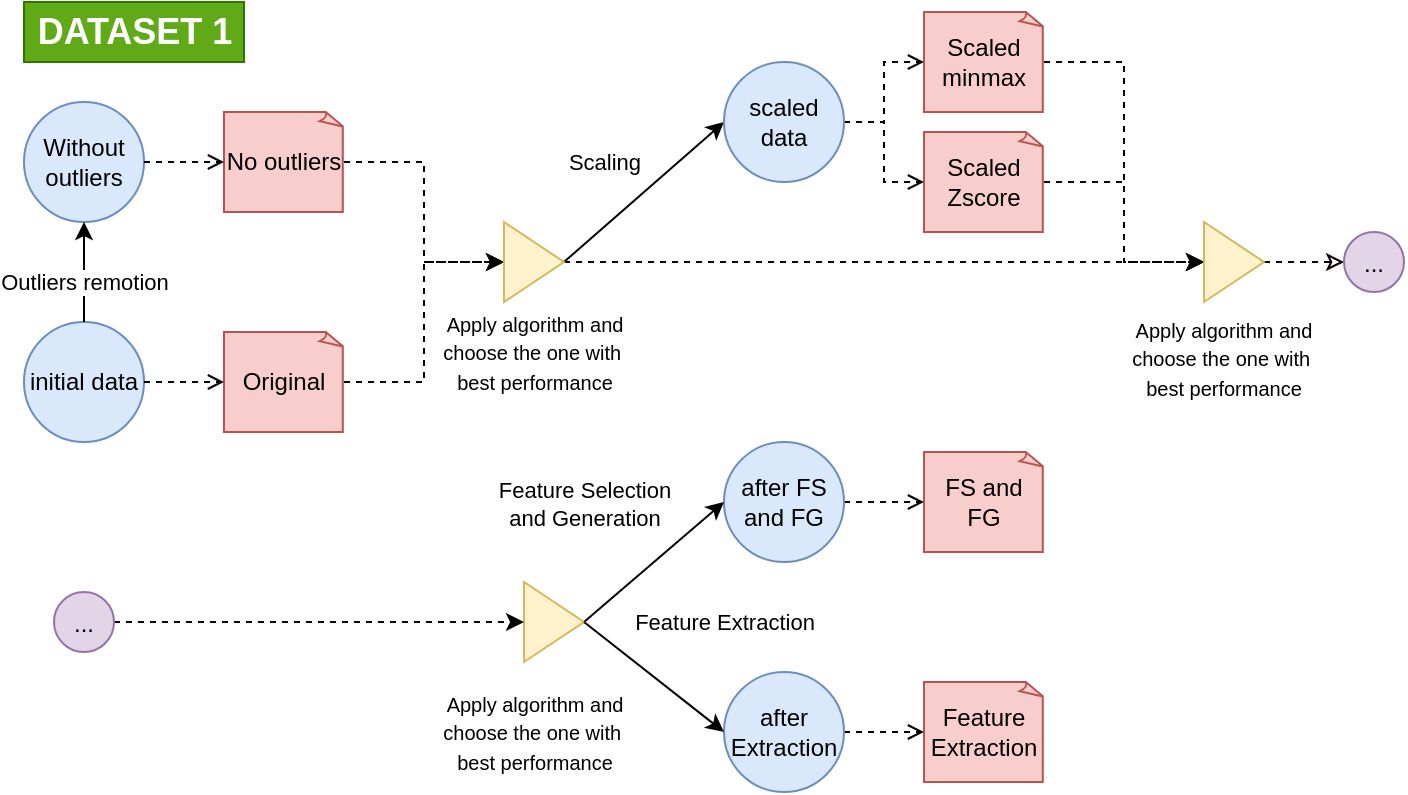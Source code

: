 <mxfile version="13.10.4" type="github">
  <diagram id="C1PJuX5tCt2vGxhJqiDe" name="Page-1">
    <mxGraphModel dx="1113" dy="759" grid="1" gridSize="10" guides="1" tooltips="1" connect="1" arrows="1" fold="1" page="1" pageScale="1" pageWidth="827" pageHeight="1169" math="0" shadow="0">
      <root>
        <mxCell id="0" />
        <mxCell id="1" parent="0" />
        <mxCell id="CkfNhNpMdFxF0ozeZBZx-1" value="initial data" style="ellipse;whiteSpace=wrap;html=1;aspect=fixed;fillColor=#dae8fc;strokeColor=#6c8ebf;" vertex="1" parent="1">
          <mxGeometry x="120" y="170" width="60" height="60" as="geometry" />
        </mxCell>
        <mxCell id="CkfNhNpMdFxF0ozeZBZx-2" value="Scaling" style="endArrow=classic;html=1;entryX=0;entryY=0.5;entryDx=0;entryDy=0;exitX=1;exitY=0.5;exitDx=0;exitDy=0;" edge="1" parent="1" source="CkfNhNpMdFxF0ozeZBZx-25" target="CkfNhNpMdFxF0ozeZBZx-5">
          <mxGeometry x="-0.097" y="24" width="50" height="50" relative="1" as="geometry">
            <mxPoint x="400" y="110" as="sourcePoint" />
            <mxPoint x="550" y="110" as="targetPoint" />
            <mxPoint as="offset" />
            <Array as="points" />
          </mxGeometry>
        </mxCell>
        <mxCell id="CkfNhNpMdFxF0ozeZBZx-3" style="edgeStyle=orthogonalEdgeStyle;rounded=0;orthogonalLoop=1;jettySize=auto;html=1;dashed=1;endArrow=open;endFill=0;" edge="1" parent="1" source="CkfNhNpMdFxF0ozeZBZx-5" target="CkfNhNpMdFxF0ozeZBZx-7">
          <mxGeometry relative="1" as="geometry" />
        </mxCell>
        <mxCell id="CkfNhNpMdFxF0ozeZBZx-4" style="edgeStyle=orthogonalEdgeStyle;rounded=0;orthogonalLoop=1;jettySize=auto;html=1;entryX=0;entryY=0.5;entryDx=0;entryDy=0;entryPerimeter=0;dashed=1;endArrow=open;endFill=0;" edge="1" parent="1" source="CkfNhNpMdFxF0ozeZBZx-5" target="CkfNhNpMdFxF0ozeZBZx-9">
          <mxGeometry relative="1" as="geometry" />
        </mxCell>
        <mxCell id="CkfNhNpMdFxF0ozeZBZx-5" value="scaled&lt;br&gt;data" style="ellipse;whiteSpace=wrap;html=1;aspect=fixed;fillColor=#dae8fc;strokeColor=#6c8ebf;" vertex="1" parent="1">
          <mxGeometry x="470" y="40" width="60" height="60" as="geometry" />
        </mxCell>
        <mxCell id="CkfNhNpMdFxF0ozeZBZx-6" style="edgeStyle=orthogonalEdgeStyle;rounded=0;orthogonalLoop=1;jettySize=auto;html=1;entryX=0;entryY=0.5;entryDx=0;entryDy=0;dashed=1;" edge="1" parent="1" source="CkfNhNpMdFxF0ozeZBZx-7" target="CkfNhNpMdFxF0ozeZBZx-28">
          <mxGeometry relative="1" as="geometry">
            <Array as="points">
              <mxPoint x="670" y="40" />
              <mxPoint x="670" y="140" />
            </Array>
          </mxGeometry>
        </mxCell>
        <mxCell id="CkfNhNpMdFxF0ozeZBZx-7" value="Scaled minmax" style="whiteSpace=wrap;html=1;shape=mxgraph.basic.document;fillColor=#f8cecc;strokeColor=#b85450;" vertex="1" parent="1">
          <mxGeometry x="570" y="15" width="60" height="50" as="geometry" />
        </mxCell>
        <mxCell id="CkfNhNpMdFxF0ozeZBZx-8" style="edgeStyle=orthogonalEdgeStyle;rounded=0;orthogonalLoop=1;jettySize=auto;html=1;entryX=0;entryY=0.5;entryDx=0;entryDy=0;dashed=1;" edge="1" parent="1" source="CkfNhNpMdFxF0ozeZBZx-9" target="CkfNhNpMdFxF0ozeZBZx-28">
          <mxGeometry relative="1" as="geometry">
            <Array as="points">
              <mxPoint x="670" y="100" />
              <mxPoint x="670" y="140" />
            </Array>
          </mxGeometry>
        </mxCell>
        <mxCell id="CkfNhNpMdFxF0ozeZBZx-9" value="Scaled Zscore" style="whiteSpace=wrap;html=1;shape=mxgraph.basic.document;fillColor=#f8cecc;strokeColor=#b85450;" vertex="1" parent="1">
          <mxGeometry x="570" y="75" width="60" height="50" as="geometry" />
        </mxCell>
        <mxCell id="CkfNhNpMdFxF0ozeZBZx-10" style="edgeStyle=orthogonalEdgeStyle;rounded=0;orthogonalLoop=1;jettySize=auto;html=1;entryX=0;entryY=0.5;entryDx=0;entryDy=0;dashed=1;" edge="1" parent="1" source="CkfNhNpMdFxF0ozeZBZx-11" target="CkfNhNpMdFxF0ozeZBZx-25">
          <mxGeometry relative="1" as="geometry">
            <mxPoint x="350" y="160" as="targetPoint" />
          </mxGeometry>
        </mxCell>
        <mxCell id="CkfNhNpMdFxF0ozeZBZx-11" value="Original" style="whiteSpace=wrap;html=1;shape=mxgraph.basic.document;fillColor=#f8cecc;strokeColor=#b85450;" vertex="1" parent="1">
          <mxGeometry x="220" y="175" width="60" height="50" as="geometry" />
        </mxCell>
        <mxCell id="CkfNhNpMdFxF0ozeZBZx-12" value="" style="endArrow=open;html=1;exitX=1;exitY=0.5;exitDx=0;exitDy=0;entryX=0;entryY=0.5;entryDx=0;entryDy=0;entryPerimeter=0;dashed=1;endFill=0;" edge="1" parent="1" source="CkfNhNpMdFxF0ozeZBZx-1" target="CkfNhNpMdFxF0ozeZBZx-11">
          <mxGeometry width="50" height="50" relative="1" as="geometry">
            <mxPoint x="307.322" y="147.678" as="sourcePoint" />
            <mxPoint x="280" y="180" as="targetPoint" />
          </mxGeometry>
        </mxCell>
        <mxCell id="CkfNhNpMdFxF0ozeZBZx-13" style="edgeStyle=orthogonalEdgeStyle;rounded=0;orthogonalLoop=1;jettySize=auto;html=1;entryX=0;entryY=0.5;entryDx=0;entryDy=0;entryPerimeter=0;dashed=1;endArrow=open;endFill=0;" edge="1" parent="1" source="CkfNhNpMdFxF0ozeZBZx-14" target="CkfNhNpMdFxF0ozeZBZx-17">
          <mxGeometry relative="1" as="geometry" />
        </mxCell>
        <mxCell id="CkfNhNpMdFxF0ozeZBZx-14" value="after FS and FG" style="ellipse;whiteSpace=wrap;html=1;aspect=fixed;fillColor=#dae8fc;strokeColor=#6c8ebf;" vertex="1" parent="1">
          <mxGeometry x="470" y="230" width="60" height="60" as="geometry" />
        </mxCell>
        <mxCell id="CkfNhNpMdFxF0ozeZBZx-15" value="" style="endArrow=classic;html=1;entryX=0;entryY=0.5;entryDx=0;entryDy=0;exitX=1;exitY=0.5;exitDx=0;exitDy=0;" edge="1" parent="1" source="CkfNhNpMdFxF0ozeZBZx-34" target="CkfNhNpMdFxF0ozeZBZx-14">
          <mxGeometry x="1" y="-332" width="50" height="50" relative="1" as="geometry">
            <mxPoint x="960" y="160" as="sourcePoint" />
            <mxPoint x="590" y="120" as="targetPoint" />
            <mxPoint x="58" y="75" as="offset" />
          </mxGeometry>
        </mxCell>
        <mxCell id="CkfNhNpMdFxF0ozeZBZx-16" value="Feature Selection&lt;br&gt;and Generation" style="edgeLabel;html=1;align=center;verticalAlign=middle;resizable=0;points=[];" vertex="1" connectable="0" parent="CkfNhNpMdFxF0ozeZBZx-15">
          <mxGeometry x="0.168" y="2" relative="1" as="geometry">
            <mxPoint x="-39.61" y="-22.96" as="offset" />
          </mxGeometry>
        </mxCell>
        <mxCell id="CkfNhNpMdFxF0ozeZBZx-17" value="FS and FG" style="whiteSpace=wrap;html=1;shape=mxgraph.basic.document;fillColor=#f8cecc;strokeColor=#b85450;" vertex="1" parent="1">
          <mxGeometry x="570" y="235" width="60" height="50" as="geometry" />
        </mxCell>
        <mxCell id="CkfNhNpMdFxF0ozeZBZx-18" value="Without outliers" style="ellipse;whiteSpace=wrap;html=1;aspect=fixed;fillColor=#dae8fc;strokeColor=#6c8ebf;" vertex="1" parent="1">
          <mxGeometry x="120" y="60" width="60" height="60" as="geometry" />
        </mxCell>
        <mxCell id="CkfNhNpMdFxF0ozeZBZx-19" value="" style="endArrow=classic;html=1;exitX=0.5;exitY=0;exitDx=0;exitDy=0;entryX=0.5;entryY=1;entryDx=0;entryDy=0;" edge="1" parent="1" source="CkfNhNpMdFxF0ozeZBZx-1" target="CkfNhNpMdFxF0ozeZBZx-18">
          <mxGeometry width="50" height="50" relative="1" as="geometry">
            <mxPoint x="480" y="240" as="sourcePoint" />
            <mxPoint x="530" y="190" as="targetPoint" />
          </mxGeometry>
        </mxCell>
        <mxCell id="CkfNhNpMdFxF0ozeZBZx-20" value="Outliers remotion" style="edgeLabel;html=1;align=center;verticalAlign=middle;resizable=0;points=[];rotation=0;" vertex="1" connectable="0" parent="CkfNhNpMdFxF0ozeZBZx-19">
          <mxGeometry x="-0.167" relative="1" as="geometry">
            <mxPoint y="1.0" as="offset" />
          </mxGeometry>
        </mxCell>
        <mxCell id="CkfNhNpMdFxF0ozeZBZx-21" style="edgeStyle=orthogonalEdgeStyle;rounded=0;orthogonalLoop=1;jettySize=auto;html=1;entryX=0;entryY=0.5;entryDx=0;entryDy=0;dashed=1;" edge="1" parent="1" source="CkfNhNpMdFxF0ozeZBZx-22" target="CkfNhNpMdFxF0ozeZBZx-25">
          <mxGeometry relative="1" as="geometry">
            <mxPoint x="350" y="160" as="targetPoint" />
          </mxGeometry>
        </mxCell>
        <mxCell id="CkfNhNpMdFxF0ozeZBZx-22" value="No outliers" style="whiteSpace=wrap;html=1;shape=mxgraph.basic.document;fillColor=#f8cecc;strokeColor=#b85450;" vertex="1" parent="1">
          <mxGeometry x="220" y="65" width="60" height="50" as="geometry" />
        </mxCell>
        <mxCell id="CkfNhNpMdFxF0ozeZBZx-23" value="" style="endArrow=open;html=1;exitX=1;exitY=0.5;exitDx=0;exitDy=0;entryX=0;entryY=0.5;entryDx=0;entryDy=0;entryPerimeter=0;dashed=1;endFill=0;" edge="1" parent="1" source="CkfNhNpMdFxF0ozeZBZx-18" target="CkfNhNpMdFxF0ozeZBZx-22">
          <mxGeometry width="50" height="50" relative="1" as="geometry">
            <mxPoint x="240" y="150" as="sourcePoint" />
            <mxPoint x="460" y="180" as="targetPoint" />
          </mxGeometry>
        </mxCell>
        <mxCell id="CkfNhNpMdFxF0ozeZBZx-24" style="edgeStyle=orthogonalEdgeStyle;rounded=0;orthogonalLoop=1;jettySize=auto;html=1;entryX=0;entryY=0.5;entryDx=0;entryDy=0;dashed=1;" edge="1" parent="1" source="CkfNhNpMdFxF0ozeZBZx-25" target="CkfNhNpMdFxF0ozeZBZx-28">
          <mxGeometry relative="1" as="geometry">
            <mxPoint x="750" y="240" as="targetPoint" />
            <Array as="points">
              <mxPoint x="500" y="140" />
              <mxPoint x="500" y="140" />
            </Array>
          </mxGeometry>
        </mxCell>
        <mxCell id="CkfNhNpMdFxF0ozeZBZx-25" value="" style="triangle;whiteSpace=wrap;html=1;fillColor=#fff2cc;strokeColor=#d6b656;" vertex="1" parent="1">
          <mxGeometry x="360" y="120" width="30" height="40" as="geometry" />
        </mxCell>
        <mxCell id="CkfNhNpMdFxF0ozeZBZx-26" value="&lt;span style=&quot;font-size: 10px&quot;&gt;Apply algorithm and&lt;br&gt;choose the one with&amp;nbsp;&lt;/span&gt;&lt;br style=&quot;font-size: 10px&quot;&gt;&lt;span style=&quot;font-size: 10px&quot;&gt;best performance&lt;/span&gt;" style="text;html=1;align=center;verticalAlign=middle;resizable=0;points=[];autosize=1;" vertex="1" parent="1">
          <mxGeometry x="320" y="160" width="110" height="50" as="geometry" />
        </mxCell>
        <mxCell id="CkfNhNpMdFxF0ozeZBZx-27" style="edgeStyle=orthogonalEdgeStyle;rounded=0;orthogonalLoop=1;jettySize=auto;html=1;entryX=0;entryY=0.5;entryDx=0;entryDy=0;dashed=1;endArrow=classic;endFill=0;" edge="1" parent="1" source="CkfNhNpMdFxF0ozeZBZx-28" target="CkfNhNpMdFxF0ozeZBZx-35">
          <mxGeometry relative="1" as="geometry" />
        </mxCell>
        <mxCell id="CkfNhNpMdFxF0ozeZBZx-28" value="" style="triangle;whiteSpace=wrap;html=1;fillColor=#fff2cc;strokeColor=#d6b656;" vertex="1" parent="1">
          <mxGeometry x="710" y="120" width="30" height="40" as="geometry" />
        </mxCell>
        <mxCell id="CkfNhNpMdFxF0ozeZBZx-29" style="edgeStyle=orthogonalEdgeStyle;rounded=0;orthogonalLoop=1;jettySize=auto;html=1;dashed=1;endArrow=open;endFill=0;" edge="1" parent="1" source="CkfNhNpMdFxF0ozeZBZx-30" target="CkfNhNpMdFxF0ozeZBZx-45">
          <mxGeometry relative="1" as="geometry" />
        </mxCell>
        <mxCell id="CkfNhNpMdFxF0ozeZBZx-30" value="after Extraction" style="ellipse;whiteSpace=wrap;html=1;aspect=fixed;fillColor=#dae8fc;strokeColor=#6c8ebf;" vertex="1" parent="1">
          <mxGeometry x="470" y="345" width="60" height="60" as="geometry" />
        </mxCell>
        <mxCell id="CkfNhNpMdFxF0ozeZBZx-33" value="&lt;span style=&quot;font-size: 10px&quot;&gt;Apply algorithm and&lt;/span&gt;&lt;br style=&quot;font-size: 10px&quot;&gt;&lt;span style=&quot;color: rgb(0 , 0 , 0) ; font-family: &amp;#34;helvetica&amp;#34; ; font-style: normal ; font-weight: normal ; letter-spacing: normal ; text-indent: 0px ; text-transform: none ; word-spacing: 0px ; text-decoration: none ; font-size: 10px&quot;&gt;choose the one with&amp;nbsp;&lt;/span&gt;&lt;br style=&quot;color: rgb(0 , 0 , 0) ; font-family: &amp;#34;helvetica&amp;#34; ; font-style: normal ; font-weight: normal ; letter-spacing: normal ; text-indent: 0px ; text-transform: none ; word-spacing: 0px ; text-decoration: none ; font-size: 10px&quot;&gt;&lt;span style=&quot;color: rgb(0 , 0 , 0) ; font-family: &amp;#34;helvetica&amp;#34; ; font-style: normal ; font-weight: normal ; letter-spacing: normal ; text-indent: 0px ; text-transform: none ; word-spacing: 0px ; text-decoration: none ; font-size: 10px&quot;&gt;best performance&lt;/span&gt;" style="text;whiteSpace=wrap;html=1;align=center;" vertex="1" parent="1">
          <mxGeometry x="660" y="160" width="120" height="40" as="geometry" />
        </mxCell>
        <mxCell id="CkfNhNpMdFxF0ozeZBZx-34" value="" style="triangle;whiteSpace=wrap;html=1;fillColor=#fff2cc;strokeColor=#d6b656;" vertex="1" parent="1">
          <mxGeometry x="370" y="300" width="30" height="40" as="geometry" />
        </mxCell>
        <mxCell id="CkfNhNpMdFxF0ozeZBZx-35" value="..." style="ellipse;fillColor=#e1d5e7;strokeColor=#9673a6;" vertex="1" parent="1">
          <mxGeometry x="780" y="125" width="30" height="30" as="geometry" />
        </mxCell>
        <mxCell id="CkfNhNpMdFxF0ozeZBZx-38" style="edgeStyle=orthogonalEdgeStyle;rounded=0;orthogonalLoop=1;jettySize=auto;html=1;entryX=0;entryY=0.5;entryDx=0;entryDy=0;endArrow=classic;endFill=1;dashed=1;" edge="1" parent="1" source="CkfNhNpMdFxF0ozeZBZx-39" target="CkfNhNpMdFxF0ozeZBZx-34">
          <mxGeometry relative="1" as="geometry" />
        </mxCell>
        <mxCell id="CkfNhNpMdFxF0ozeZBZx-39" value="..." style="ellipse;fillColor=#e1d5e7;strokeColor=#9673a6;" vertex="1" parent="1">
          <mxGeometry x="135" y="305" width="30" height="30" as="geometry" />
        </mxCell>
        <mxCell id="CkfNhNpMdFxF0ozeZBZx-42" value="&lt;span style=&quot;font-size: 10px&quot;&gt;Apply algorithm and&lt;/span&gt;&lt;br style=&quot;font-size: 10px&quot;&gt;&lt;span style=&quot;font-size: 10px&quot;&gt;choose the one with&amp;nbsp;&lt;/span&gt;&lt;br style=&quot;font-size: 10px&quot;&gt;&lt;span style=&quot;font-size: 10px&quot;&gt;best performance&lt;/span&gt;" style="text;html=1;align=center;verticalAlign=middle;resizable=0;points=[];autosize=1;" vertex="1" parent="1">
          <mxGeometry x="320" y="350" width="110" height="50" as="geometry" />
        </mxCell>
        <mxCell id="CkfNhNpMdFxF0ozeZBZx-43" value="" style="endArrow=classic;html=1;entryX=0;entryY=0.5;entryDx=0;entryDy=0;exitX=1;exitY=0.5;exitDx=0;exitDy=0;" edge="1" parent="1" source="CkfNhNpMdFxF0ozeZBZx-34" target="CkfNhNpMdFxF0ozeZBZx-30">
          <mxGeometry x="1" y="-332" width="50" height="50" relative="1" as="geometry">
            <mxPoint x="540" y="320" as="sourcePoint" />
            <mxPoint x="660" y="350" as="targetPoint" />
            <mxPoint x="58" y="75" as="offset" />
          </mxGeometry>
        </mxCell>
        <mxCell id="CkfNhNpMdFxF0ozeZBZx-44" value="Feature Extraction" style="edgeLabel;html=1;align=center;verticalAlign=middle;resizable=0;points=[];" vertex="1" connectable="0" parent="CkfNhNpMdFxF0ozeZBZx-43">
          <mxGeometry x="0.168" y="2" relative="1" as="geometry">
            <mxPoint x="28.06" y="-30.41" as="offset" />
          </mxGeometry>
        </mxCell>
        <mxCell id="CkfNhNpMdFxF0ozeZBZx-45" value="Feature Extraction" style="whiteSpace=wrap;html=1;shape=mxgraph.basic.document;fillColor=#f8cecc;strokeColor=#b85450;" vertex="1" parent="1">
          <mxGeometry x="570" y="350" width="60" height="50" as="geometry" />
        </mxCell>
        <mxCell id="CkfNhNpMdFxF0ozeZBZx-46" value="DATASET 1" style="text;html=1;align=center;verticalAlign=middle;resizable=0;points=[];autosize=1;fontStyle=1;fillColor=#60a917;strokeColor=#2D7600;fontColor=#ffffff;fontSize=18;" vertex="1" parent="1">
          <mxGeometry x="120" y="10" width="110" height="30" as="geometry" />
        </mxCell>
      </root>
    </mxGraphModel>
  </diagram>
</mxfile>
